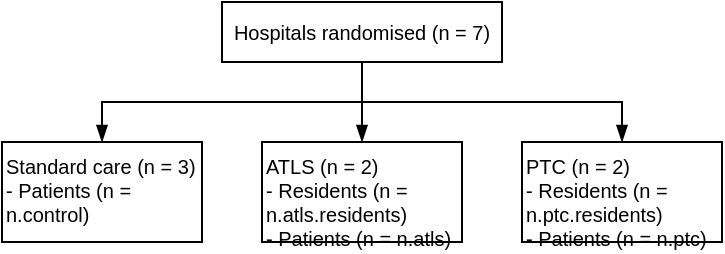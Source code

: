<mxfile>
    <diagram id="9yEjIT2fWwNqlEwO_dcH" name="Page-1">
        <mxGraphModel dx="778" dy="398" grid="1" gridSize="10" guides="1" tooltips="1" connect="1" arrows="1" fold="1" page="1" pageScale="1" pageWidth="200" pageHeight="100" background="#ffffff" math="0" shadow="0">
            <root>
                <mxCell id="0"/>
                <mxCell id="1" parent="0"/>
                <mxCell id="18" style="edgeStyle=orthogonalEdgeStyle;html=1;exitX=0.5;exitY=1;exitDx=0;exitDy=0;entryX=0.5;entryY=0;entryDx=0;entryDy=0;strokeColor=#000000;fontColor=#000000;rounded=0;endArrow=blockThin;endFill=1;" parent="1" source="3" target="6" edge="1">
                    <mxGeometry relative="1" as="geometry"/>
                </mxCell>
                <mxCell id="19" style="rounded=0;html=1;exitX=0.5;exitY=1;exitDx=0;exitDy=0;entryX=0.5;entryY=0;entryDx=0;entryDy=0;strokeColor=#000000;fontColor=#000000;endArrow=blockThin;endFill=1;edgeStyle=orthogonalEdgeStyle;" parent="1" source="3" target="10" edge="1">
                    <mxGeometry relative="1" as="geometry"/>
                </mxCell>
                <mxCell id="20" style="edgeStyle=orthogonalEdgeStyle;rounded=0;html=1;exitX=0.5;exitY=1;exitDx=0;exitDy=0;entryX=0.5;entryY=0;entryDx=0;entryDy=0;strokeColor=#000000;fontColor=#000000;endArrow=blockThin;endFill=1;" parent="1" source="3" target="9" edge="1">
                    <mxGeometry relative="1" as="geometry"/>
                </mxCell>
                <mxCell id="3" value="&lt;font color=&quot;#000000&quot; style=&quot;font-size: 10px;&quot;&gt;Hospitals randomised (n = 7)&lt;/font&gt;" style="whiteSpace=wrap;html=1;strokeColor=#000000;fillColor=none;align=center;fontSize=10;" parent="1" vertex="1">
                    <mxGeometry x="330" y="40" width="140" height="30" as="geometry"/>
                </mxCell>
                <mxCell id="6" value="&lt;font color=&quot;#000000&quot; style=&quot;font-size: 10px;&quot;&gt;Standard care (n = 3)&lt;br style=&quot;font-size: 10px;&quot;&gt;- Patients (n = n.control)&lt;br style=&quot;font-size: 10px;&quot;&gt;&lt;/font&gt;" style="whiteSpace=wrap;html=1;strokeColor=#000000;fillColor=none;align=left;fontSize=10;verticalAlign=top;" parent="1" vertex="1">
                    <mxGeometry x="220" y="110" width="100" height="50" as="geometry"/>
                </mxCell>
                <mxCell id="9" value="&lt;font color=&quot;#000000&quot; style=&quot;font-size: 10px;&quot;&gt;ATLS (n = 2)&lt;br style=&quot;font-size: 10px;&quot;&gt;- Residents (n = n.atls.residents)&lt;br style=&quot;font-size: 10px;&quot;&gt;- Patients (n = n.atls)&lt;br style=&quot;font-size: 10px;&quot;&gt;&lt;/font&gt;" style="whiteSpace=wrap;html=1;strokeColor=#000000;fillColor=none;align=left;fontSize=10;verticalAlign=top;labelPosition=center;verticalLabelPosition=middle;" parent="1" vertex="1">
                    <mxGeometry x="350" y="110" width="100" height="50" as="geometry"/>
                </mxCell>
                <mxCell id="10" value="&lt;font color=&quot;#000000&quot; style=&quot;font-size: 10px;&quot;&gt;PTC (n = 2)&lt;br style=&quot;font-size: 10px;&quot;&gt;- Residents (n = n.ptc.residents)&lt;br style=&quot;font-size: 10px;&quot;&gt;- Patients (n = n.ptc)&lt;br style=&quot;font-size: 10px;&quot;&gt;&lt;/font&gt;" style="whiteSpace=wrap;html=1;strokeColor=#000000;fillColor=none;align=left;fontSize=10;verticalAlign=top;" parent="1" vertex="1">
                    <mxGeometry x="480" y="110" width="100" height="50" as="geometry"/>
                </mxCell>
            </root>
        </mxGraphModel>
    </diagram>
</mxfile>
